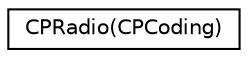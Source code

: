 digraph "Graphical Class Hierarchy"
{
  edge [fontname="Helvetica",fontsize="10",labelfontname="Helvetica",labelfontsize="10"];
  node [fontname="Helvetica",fontsize="10",shape=record];
  rankdir="LR";
  Node1 [label="CPRadio(CPCoding)",height=0.2,width=0.4,color="black", fillcolor="white", style="filled",URL="$category_c_p_radio_07_c_p_coding_08.html"];
}

